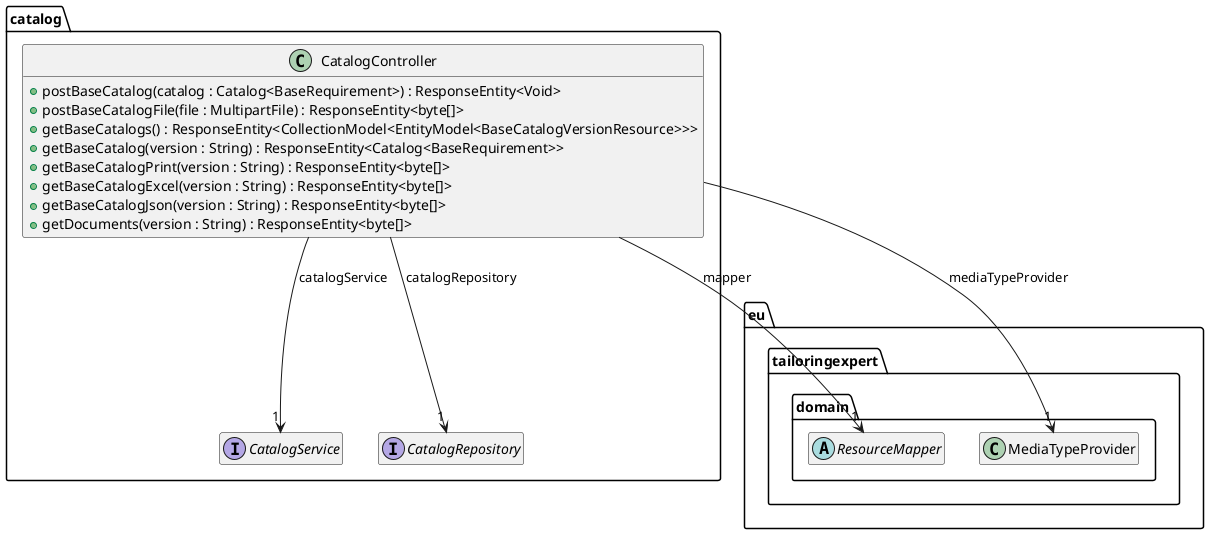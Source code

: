 @startuml
hide empty members

package eu.tailoringexpert {
    package domain {
        abstract class ResourceMapper
        class MediaTypeProvider
    }
}

package catalog {

    interface CatalogService {
    }

    interface CatalogRepository {
    }

    class CatalogController {
        +postBaseCatalog(catalog : Catalog<BaseRequirement>) : ResponseEntity<Void>
        +postBaseCatalogFile(file : MultipartFile) : ResponseEntity<byte[]>
        +getBaseCatalogs() : ResponseEntity<CollectionModel<EntityModel<BaseCatalogVersionResource>>>
        +getBaseCatalog(version : String) : ResponseEntity<Catalog<BaseRequirement>>
        +getBaseCatalogPrint(version : String) : ResponseEntity<byte[]>
        +getBaseCatalogExcel(version : String) : ResponseEntity<byte[]>
        +getBaseCatalogJson(version : String) : ResponseEntity<byte[]>
        +getDocuments(version : String) : ResponseEntity<byte[]>
    }


    CatalogController --> "1" ResourceMapper : mapper
    CatalogController --> "1" CatalogService : catalogService
    CatalogController --> "1" CatalogRepository : catalogRepository
    CatalogController --> "1" MediaTypeProvider : mediaTypeProvider
}
@enduml
